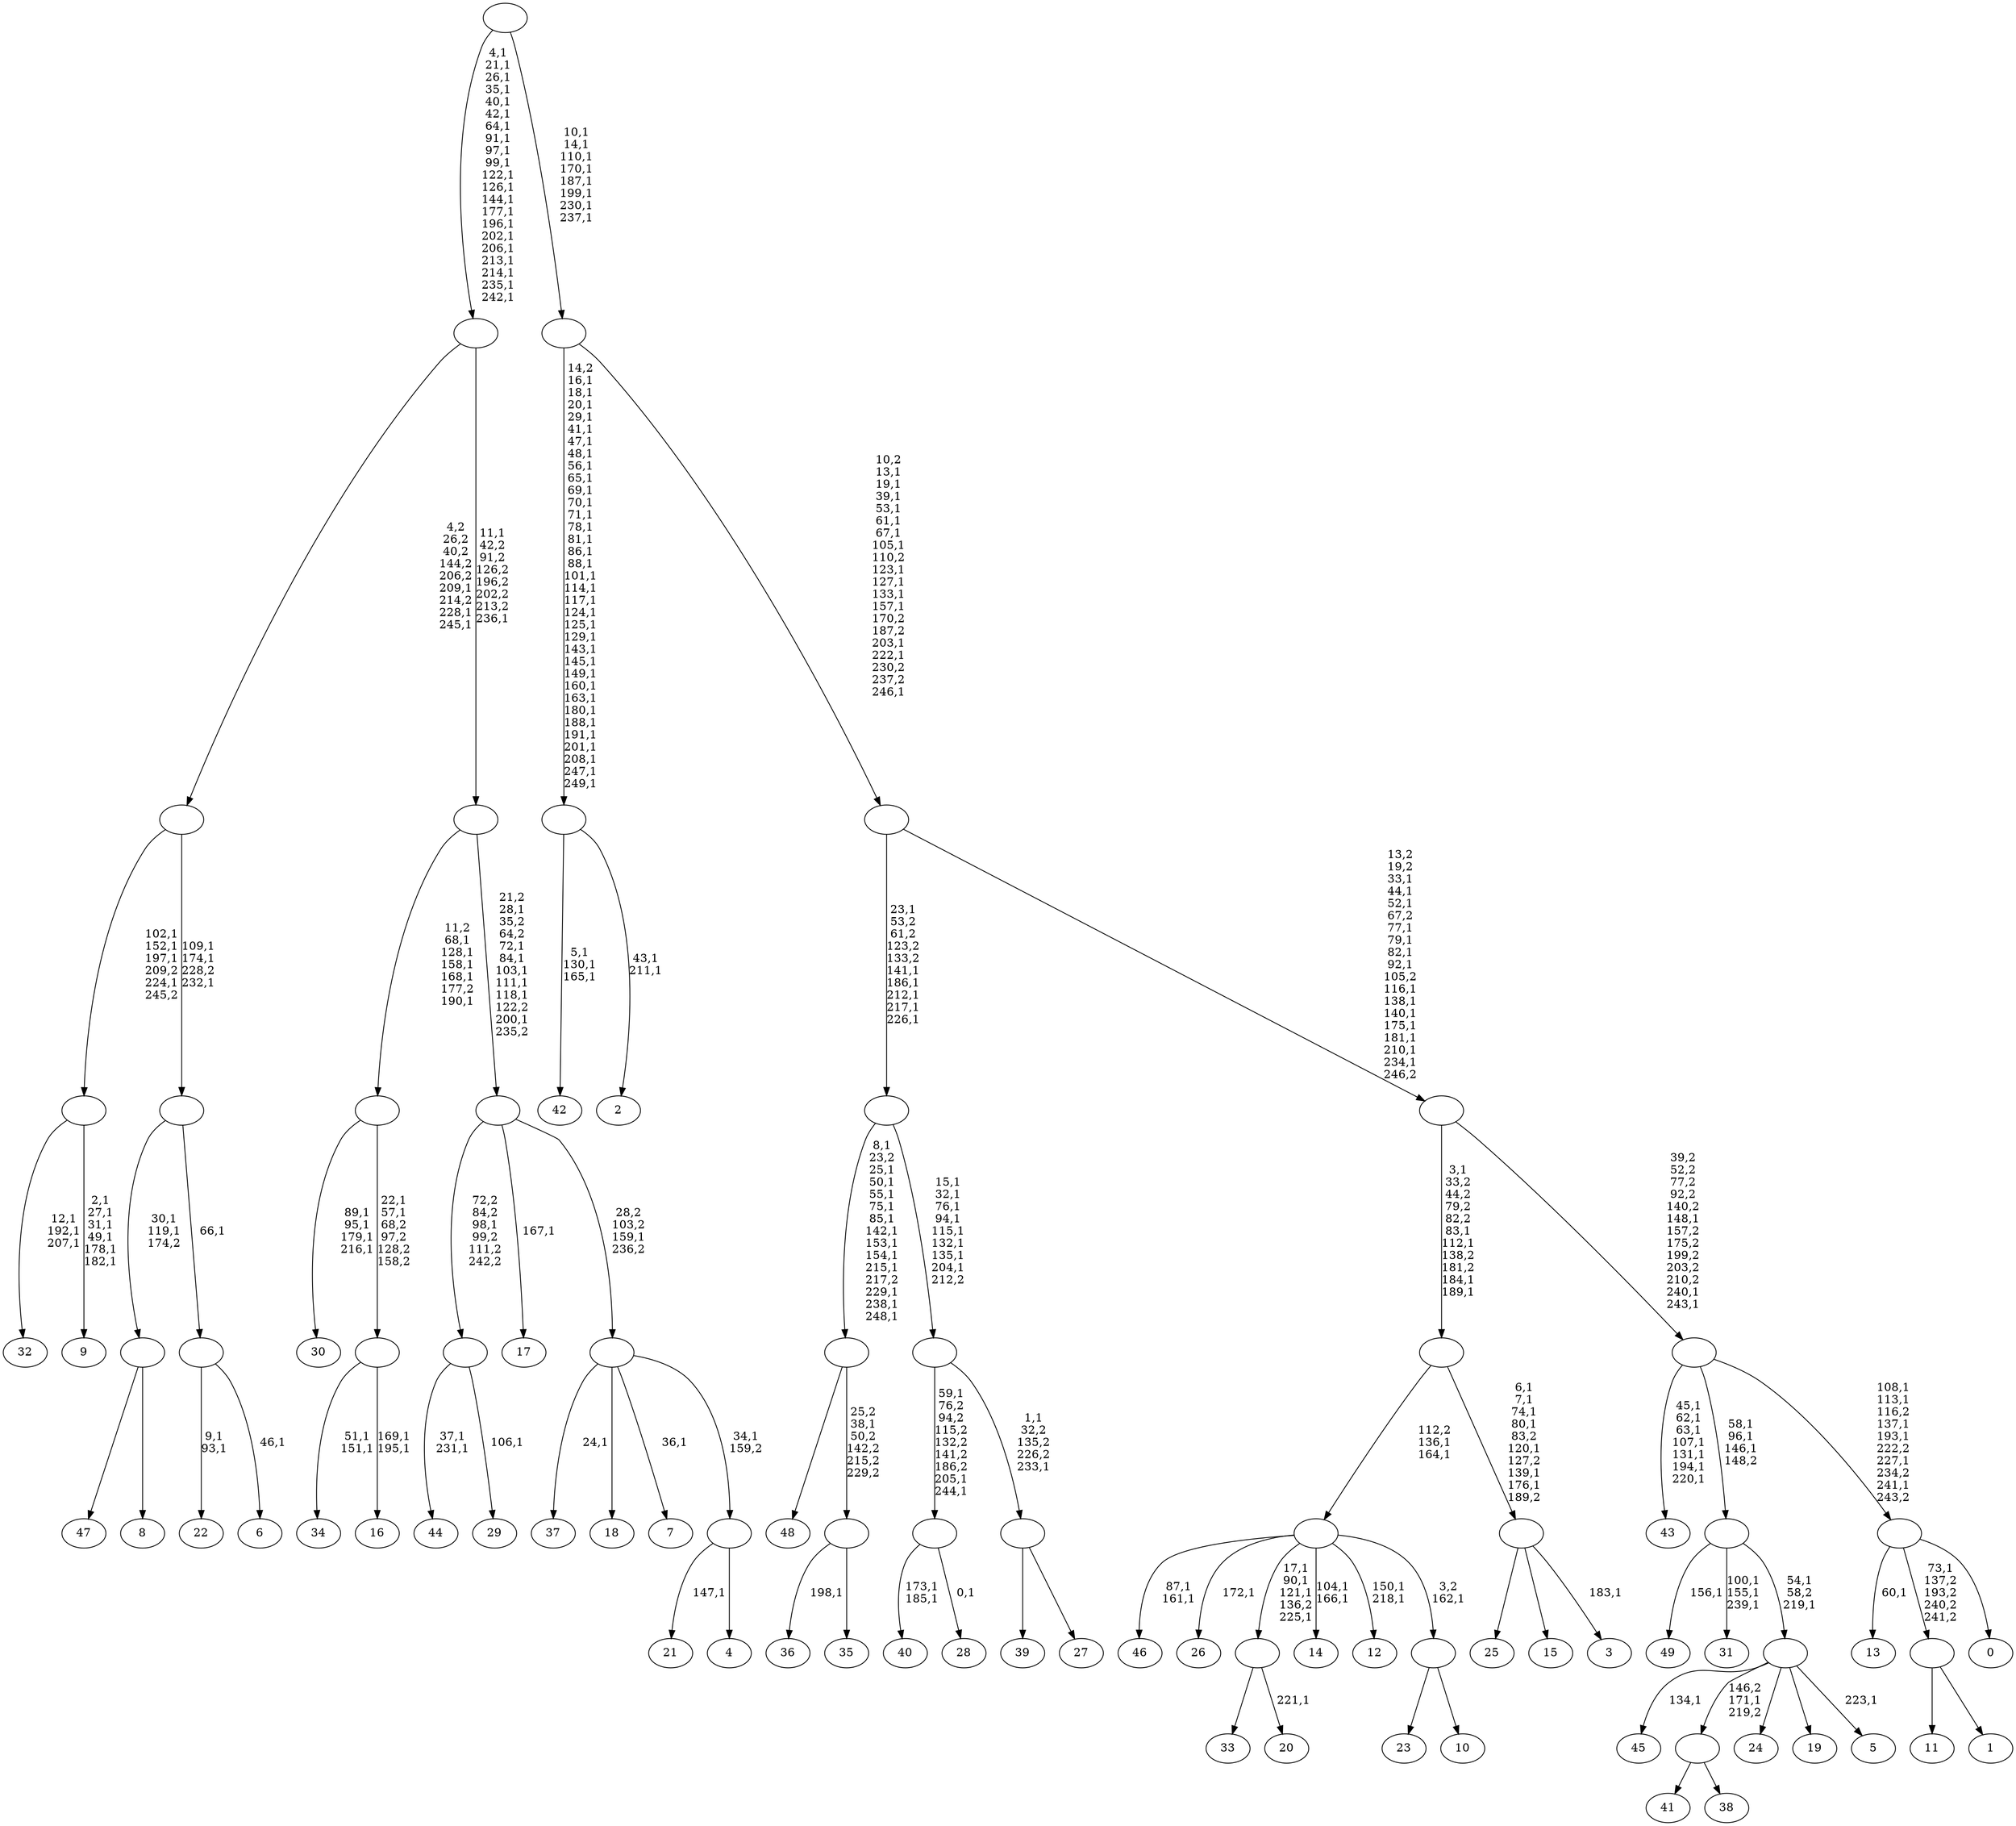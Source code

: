 digraph T {
	300 [label="49"]
	298 [label="48"]
	297 [label="47"]
	296 [label="46"]
	293 [label="45"]
	291 [label="44"]
	288 [label="43"]
	280 [label="42"]
	276 [label="41"]
	275 [label="40"]
	272 [label="39"]
	271 [label="38"]
	270 [label=""]
	269 [label="37"]
	267 [label="36"]
	265 [label="35"]
	264 [label=""]
	263 [label=""]
	250 [label="34"]
	247 [label="33"]
	246 [label="32"]
	242 [label="31"]
	238 [label="30"]
	233 [label="29"]
	231 [label=""]
	230 [label="28"]
	228 [label=""]
	225 [label="27"]
	224 [label=""]
	222 [label=""]
	214 [label=""]
	208 [label="26"]
	206 [label="25"]
	205 [label="24"]
	204 [label="23"]
	203 [label="22"]
	200 [label="21"]
	198 [label="20"]
	196 [label=""]
	192 [label="19"]
	191 [label="18"]
	190 [label="17"]
	188 [label="16"]
	185 [label=""]
	183 [label=""]
	178 [label="15"]
	177 [label="14"]
	174 [label="13"]
	172 [label="12"]
	169 [label="11"]
	168 [label="10"]
	167 [label=""]
	166 [label=""]
	164 [label="9"]
	157 [label=""]
	153 [label="8"]
	152 [label=""]
	150 [label="7"]
	148 [label="6"]
	146 [label=""]
	145 [label=""]
	142 [label=""]
	139 [label="5"]
	137 [label=""]
	135 [label=""]
	132 [label="4"]
	131 [label=""]
	130 [label=""]
	129 [label=""]
	122 [label=""]
	120 [label=""]
	99 [label="3"]
	97 [label=""]
	90 [label=""]
	85 [label="2"]
	82 [label=""]
	48 [label="1"]
	47 [label=""]
	46 [label="0"]
	45 [label=""]
	39 [label=""]
	36 [label=""]
	22 [label=""]
	8 [label=""]
	0 [label=""]
	270 -> 276 [label=""]
	270 -> 271 [label=""]
	264 -> 267 [label="198,1"]
	264 -> 265 [label=""]
	263 -> 298 [label=""]
	263 -> 264 [label="25,2\n38,1\n50,2\n142,2\n215,2\n229,2"]
	231 -> 233 [label="106,1"]
	231 -> 291 [label="37,1\n231,1"]
	228 -> 230 [label="0,1"]
	228 -> 275 [label="173,1\n185,1"]
	224 -> 272 [label=""]
	224 -> 225 [label=""]
	222 -> 224 [label="1,1\n32,2\n135,2\n226,2\n233,1"]
	222 -> 228 [label="59,1\n76,2\n94,2\n115,2\n132,2\n141,2\n186,2\n205,1\n244,1"]
	214 -> 222 [label="15,1\n32,1\n76,1\n94,1\n115,1\n132,1\n135,1\n204,1\n212,2"]
	214 -> 263 [label="8,1\n23,2\n25,1\n50,1\n55,1\n75,1\n85,1\n142,1\n153,1\n154,1\n215,1\n217,2\n229,1\n238,1\n248,1"]
	196 -> 198 [label="221,1"]
	196 -> 247 [label=""]
	185 -> 188 [label="169,1\n195,1"]
	185 -> 250 [label="51,1\n151,1"]
	183 -> 185 [label="22,1\n57,1\n68,2\n97,2\n128,2\n158,2"]
	183 -> 238 [label="89,1\n95,1\n179,1\n216,1"]
	167 -> 204 [label=""]
	167 -> 168 [label=""]
	166 -> 172 [label="150,1\n218,1"]
	166 -> 177 [label="104,1\n166,1"]
	166 -> 196 [label="17,1\n90,1\n121,1\n136,2\n225,1"]
	166 -> 208 [label="172,1"]
	166 -> 296 [label="87,1\n161,1"]
	166 -> 167 [label="3,2\n162,1"]
	157 -> 164 [label="2,1\n27,1\n31,1\n49,1\n178,1\n182,1"]
	157 -> 246 [label="12,1\n192,1\n207,1"]
	152 -> 297 [label=""]
	152 -> 153 [label=""]
	146 -> 148 [label="46,1"]
	146 -> 203 [label="9,1\n93,1"]
	145 -> 152 [label="30,1\n119,1\n174,2"]
	145 -> 146 [label="66,1"]
	142 -> 145 [label="109,1\n174,1\n228,2\n232,1"]
	142 -> 157 [label="102,1\n152,1\n197,1\n209,2\n224,1\n245,2"]
	137 -> 139 [label="223,1"]
	137 -> 293 [label="134,1"]
	137 -> 270 [label="146,2\n171,1\n219,2"]
	137 -> 205 [label=""]
	137 -> 192 [label=""]
	135 -> 137 [label="54,1\n58,2\n219,1"]
	135 -> 242 [label="100,1\n155,1\n239,1"]
	135 -> 300 [label="156,1"]
	131 -> 200 [label="147,1"]
	131 -> 132 [label=""]
	130 -> 150 [label="36,1"]
	130 -> 269 [label="24,1"]
	130 -> 191 [label=""]
	130 -> 131 [label="34,1\n159,2"]
	129 -> 190 [label="167,1"]
	129 -> 231 [label="72,2\n84,2\n98,1\n99,2\n111,2\n242,2"]
	129 -> 130 [label="28,2\n103,2\n159,1\n236,2"]
	122 -> 129 [label="21,2\n28,1\n35,2\n64,2\n72,1\n84,1\n103,1\n111,1\n118,1\n122,2\n200,1\n235,2"]
	122 -> 183 [label="11,2\n68,1\n128,1\n158,1\n168,1\n177,2\n190,1"]
	120 -> 122 [label="11,1\n42,2\n91,2\n126,2\n196,2\n202,2\n213,2\n236,1"]
	120 -> 142 [label="4,2\n26,2\n40,2\n144,2\n206,2\n209,1\n214,2\n228,1\n245,1"]
	97 -> 99 [label="183,1"]
	97 -> 206 [label=""]
	97 -> 178 [label=""]
	90 -> 97 [label="6,1\n7,1\n74,1\n80,1\n83,2\n120,1\n127,2\n139,1\n176,1\n189,2"]
	90 -> 166 [label="112,2\n136,1\n164,1"]
	82 -> 85 [label="43,1\n211,1"]
	82 -> 280 [label="5,1\n130,1\n165,1"]
	47 -> 169 [label=""]
	47 -> 48 [label=""]
	45 -> 174 [label="60,1"]
	45 -> 47 [label="73,1\n137,2\n193,2\n240,2\n241,2"]
	45 -> 46 [label=""]
	39 -> 45 [label="108,1\n113,1\n116,2\n137,1\n193,1\n222,2\n227,1\n234,2\n241,1\n243,2"]
	39 -> 135 [label="58,1\n96,1\n146,1\n148,2"]
	39 -> 288 [label="45,1\n62,1\n63,1\n107,1\n131,1\n194,1\n220,1"]
	36 -> 39 [label="39,2\n52,2\n77,2\n92,2\n140,2\n148,1\n157,2\n175,2\n199,2\n203,2\n210,2\n240,1\n243,1"]
	36 -> 90 [label="3,1\n33,2\n44,2\n79,2\n82,2\n83,1\n112,1\n138,2\n181,2\n184,1\n189,1"]
	22 -> 36 [label="13,2\n19,2\n33,1\n44,1\n52,1\n67,2\n77,1\n79,1\n82,1\n92,1\n105,2\n116,1\n138,1\n140,1\n175,1\n181,1\n210,1\n234,1\n246,2"]
	22 -> 214 [label="23,1\n53,2\n61,2\n123,2\n133,2\n141,1\n186,1\n212,1\n217,1\n226,1"]
	8 -> 22 [label="10,2\n13,1\n19,1\n39,1\n53,1\n61,1\n67,1\n105,1\n110,2\n123,1\n127,1\n133,1\n157,1\n170,2\n187,2\n203,1\n222,1\n230,2\n237,2\n246,1"]
	8 -> 82 [label="14,2\n16,1\n18,1\n20,1\n29,1\n41,1\n47,1\n48,1\n56,1\n65,1\n69,1\n70,1\n71,1\n78,1\n81,1\n86,1\n88,1\n101,1\n114,1\n117,1\n124,1\n125,1\n129,1\n143,1\n145,1\n149,1\n160,1\n163,1\n180,1\n188,1\n191,1\n201,1\n208,1\n247,1\n249,1"]
	0 -> 8 [label="10,1\n14,1\n110,1\n170,1\n187,1\n199,1\n230,1\n237,1"]
	0 -> 120 [label="4,1\n21,1\n26,1\n35,1\n40,1\n42,1\n64,1\n91,1\n97,1\n99,1\n122,1\n126,1\n144,1\n177,1\n196,1\n202,1\n206,1\n213,1\n214,1\n235,1\n242,1"]
}
